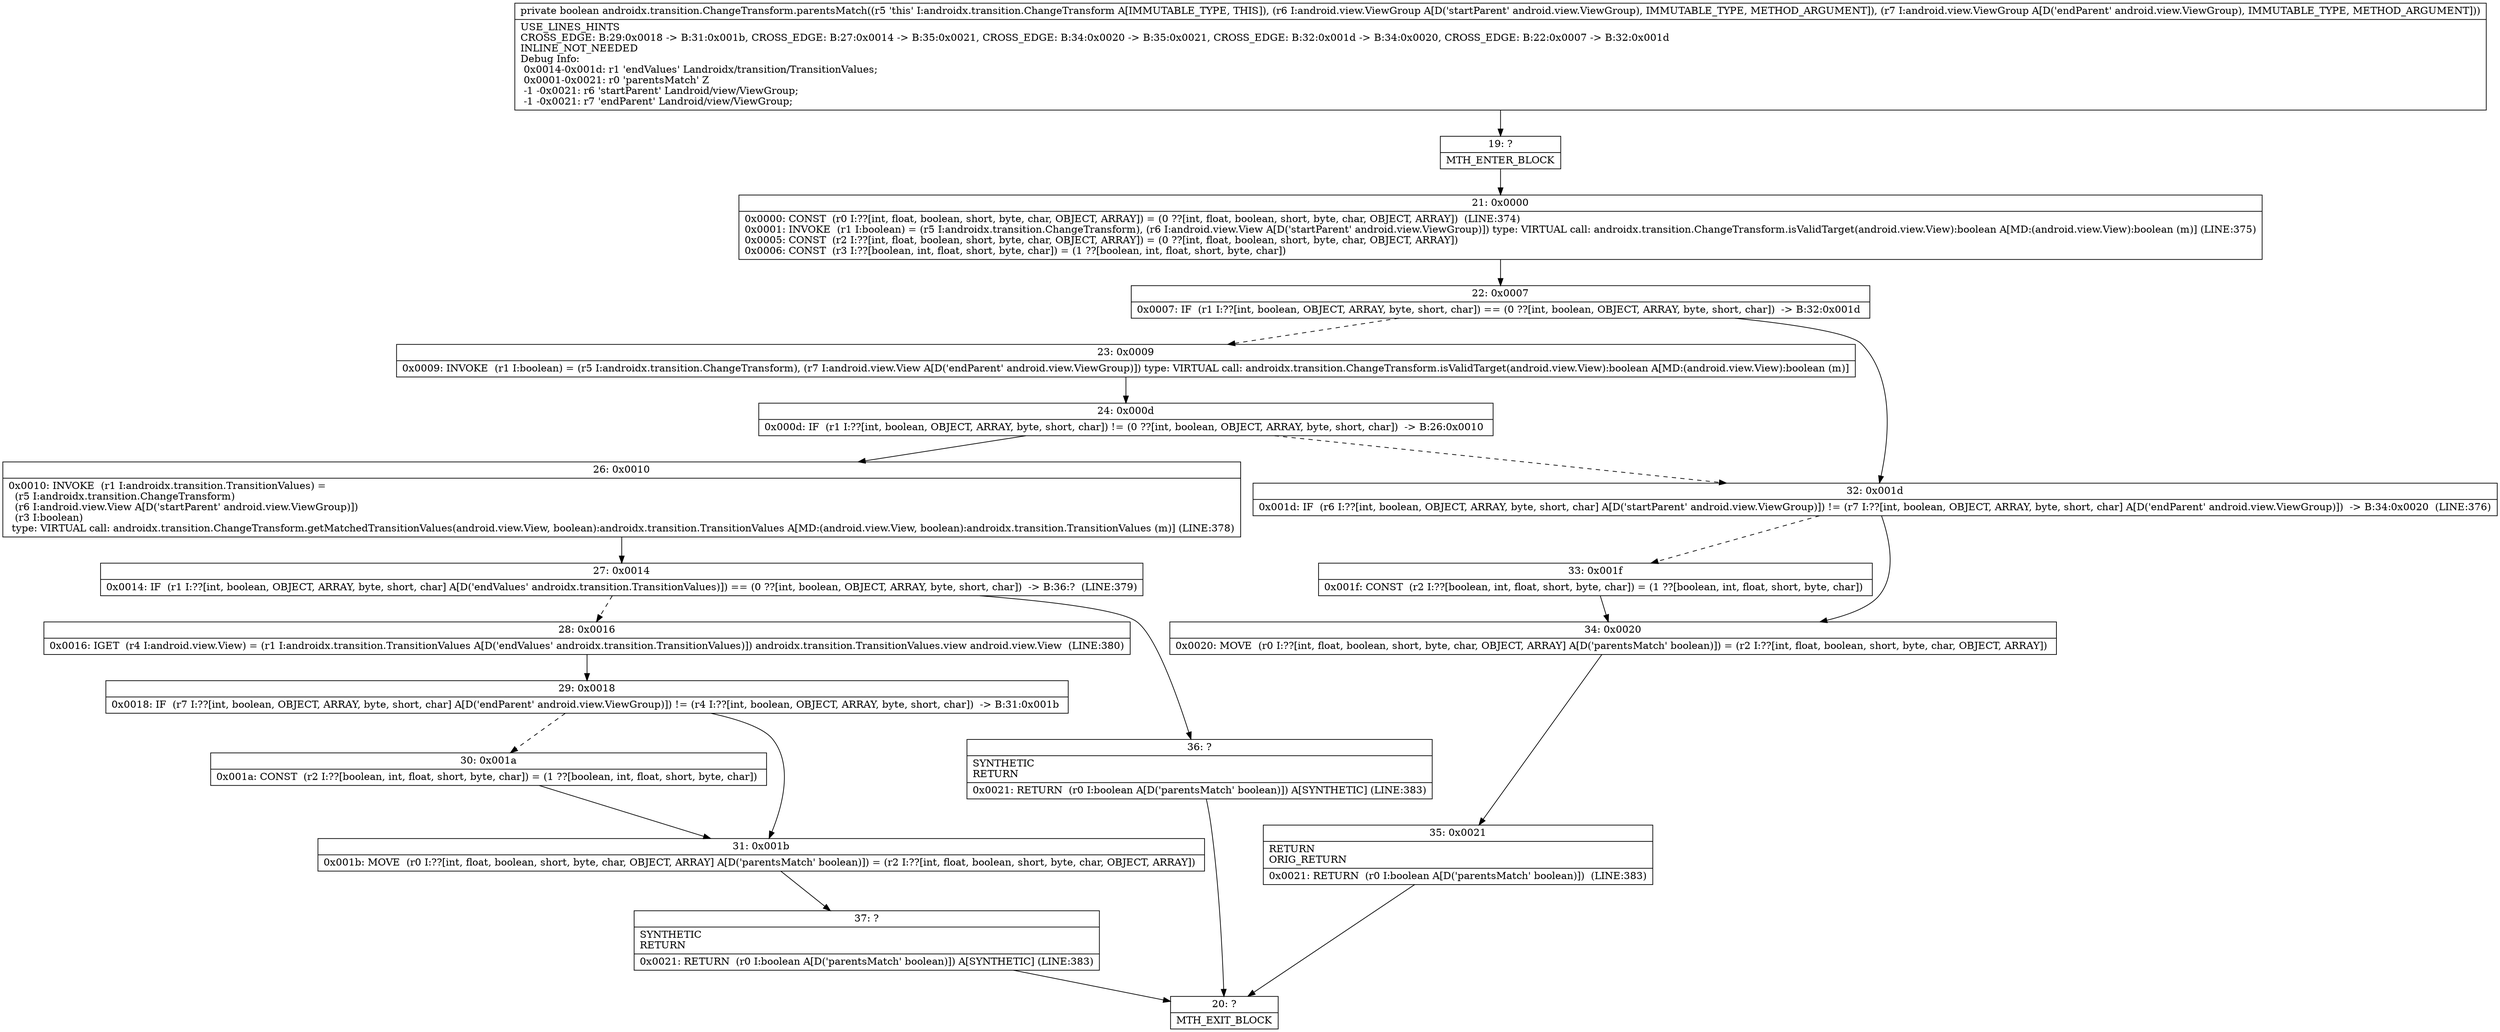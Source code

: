digraph "CFG forandroidx.transition.ChangeTransform.parentsMatch(Landroid\/view\/ViewGroup;Landroid\/view\/ViewGroup;)Z" {
Node_19 [shape=record,label="{19\:\ ?|MTH_ENTER_BLOCK\l}"];
Node_21 [shape=record,label="{21\:\ 0x0000|0x0000: CONST  (r0 I:??[int, float, boolean, short, byte, char, OBJECT, ARRAY]) = (0 ??[int, float, boolean, short, byte, char, OBJECT, ARRAY])  (LINE:374)\l0x0001: INVOKE  (r1 I:boolean) = (r5 I:androidx.transition.ChangeTransform), (r6 I:android.view.View A[D('startParent' android.view.ViewGroup)]) type: VIRTUAL call: androidx.transition.ChangeTransform.isValidTarget(android.view.View):boolean A[MD:(android.view.View):boolean (m)] (LINE:375)\l0x0005: CONST  (r2 I:??[int, float, boolean, short, byte, char, OBJECT, ARRAY]) = (0 ??[int, float, boolean, short, byte, char, OBJECT, ARRAY]) \l0x0006: CONST  (r3 I:??[boolean, int, float, short, byte, char]) = (1 ??[boolean, int, float, short, byte, char]) \l}"];
Node_22 [shape=record,label="{22\:\ 0x0007|0x0007: IF  (r1 I:??[int, boolean, OBJECT, ARRAY, byte, short, char]) == (0 ??[int, boolean, OBJECT, ARRAY, byte, short, char])  \-\> B:32:0x001d \l}"];
Node_23 [shape=record,label="{23\:\ 0x0009|0x0009: INVOKE  (r1 I:boolean) = (r5 I:androidx.transition.ChangeTransform), (r7 I:android.view.View A[D('endParent' android.view.ViewGroup)]) type: VIRTUAL call: androidx.transition.ChangeTransform.isValidTarget(android.view.View):boolean A[MD:(android.view.View):boolean (m)]\l}"];
Node_24 [shape=record,label="{24\:\ 0x000d|0x000d: IF  (r1 I:??[int, boolean, OBJECT, ARRAY, byte, short, char]) != (0 ??[int, boolean, OBJECT, ARRAY, byte, short, char])  \-\> B:26:0x0010 \l}"];
Node_26 [shape=record,label="{26\:\ 0x0010|0x0010: INVOKE  (r1 I:androidx.transition.TransitionValues) = \l  (r5 I:androidx.transition.ChangeTransform)\l  (r6 I:android.view.View A[D('startParent' android.view.ViewGroup)])\l  (r3 I:boolean)\l type: VIRTUAL call: androidx.transition.ChangeTransform.getMatchedTransitionValues(android.view.View, boolean):androidx.transition.TransitionValues A[MD:(android.view.View, boolean):androidx.transition.TransitionValues (m)] (LINE:378)\l}"];
Node_27 [shape=record,label="{27\:\ 0x0014|0x0014: IF  (r1 I:??[int, boolean, OBJECT, ARRAY, byte, short, char] A[D('endValues' androidx.transition.TransitionValues)]) == (0 ??[int, boolean, OBJECT, ARRAY, byte, short, char])  \-\> B:36:?  (LINE:379)\l}"];
Node_28 [shape=record,label="{28\:\ 0x0016|0x0016: IGET  (r4 I:android.view.View) = (r1 I:androidx.transition.TransitionValues A[D('endValues' androidx.transition.TransitionValues)]) androidx.transition.TransitionValues.view android.view.View  (LINE:380)\l}"];
Node_29 [shape=record,label="{29\:\ 0x0018|0x0018: IF  (r7 I:??[int, boolean, OBJECT, ARRAY, byte, short, char] A[D('endParent' android.view.ViewGroup)]) != (r4 I:??[int, boolean, OBJECT, ARRAY, byte, short, char])  \-\> B:31:0x001b \l}"];
Node_30 [shape=record,label="{30\:\ 0x001a|0x001a: CONST  (r2 I:??[boolean, int, float, short, byte, char]) = (1 ??[boolean, int, float, short, byte, char]) \l}"];
Node_31 [shape=record,label="{31\:\ 0x001b|0x001b: MOVE  (r0 I:??[int, float, boolean, short, byte, char, OBJECT, ARRAY] A[D('parentsMatch' boolean)]) = (r2 I:??[int, float, boolean, short, byte, char, OBJECT, ARRAY]) \l}"];
Node_37 [shape=record,label="{37\:\ ?|SYNTHETIC\lRETURN\l|0x0021: RETURN  (r0 I:boolean A[D('parentsMatch' boolean)]) A[SYNTHETIC] (LINE:383)\l}"];
Node_20 [shape=record,label="{20\:\ ?|MTH_EXIT_BLOCK\l}"];
Node_36 [shape=record,label="{36\:\ ?|SYNTHETIC\lRETURN\l|0x0021: RETURN  (r0 I:boolean A[D('parentsMatch' boolean)]) A[SYNTHETIC] (LINE:383)\l}"];
Node_32 [shape=record,label="{32\:\ 0x001d|0x001d: IF  (r6 I:??[int, boolean, OBJECT, ARRAY, byte, short, char] A[D('startParent' android.view.ViewGroup)]) != (r7 I:??[int, boolean, OBJECT, ARRAY, byte, short, char] A[D('endParent' android.view.ViewGroup)])  \-\> B:34:0x0020  (LINE:376)\l}"];
Node_33 [shape=record,label="{33\:\ 0x001f|0x001f: CONST  (r2 I:??[boolean, int, float, short, byte, char]) = (1 ??[boolean, int, float, short, byte, char]) \l}"];
Node_34 [shape=record,label="{34\:\ 0x0020|0x0020: MOVE  (r0 I:??[int, float, boolean, short, byte, char, OBJECT, ARRAY] A[D('parentsMatch' boolean)]) = (r2 I:??[int, float, boolean, short, byte, char, OBJECT, ARRAY]) \l}"];
Node_35 [shape=record,label="{35\:\ 0x0021|RETURN\lORIG_RETURN\l|0x0021: RETURN  (r0 I:boolean A[D('parentsMatch' boolean)])  (LINE:383)\l}"];
MethodNode[shape=record,label="{private boolean androidx.transition.ChangeTransform.parentsMatch((r5 'this' I:androidx.transition.ChangeTransform A[IMMUTABLE_TYPE, THIS]), (r6 I:android.view.ViewGroup A[D('startParent' android.view.ViewGroup), IMMUTABLE_TYPE, METHOD_ARGUMENT]), (r7 I:android.view.ViewGroup A[D('endParent' android.view.ViewGroup), IMMUTABLE_TYPE, METHOD_ARGUMENT]))  | USE_LINES_HINTS\lCROSS_EDGE: B:29:0x0018 \-\> B:31:0x001b, CROSS_EDGE: B:27:0x0014 \-\> B:35:0x0021, CROSS_EDGE: B:34:0x0020 \-\> B:35:0x0021, CROSS_EDGE: B:32:0x001d \-\> B:34:0x0020, CROSS_EDGE: B:22:0x0007 \-\> B:32:0x001d\lINLINE_NOT_NEEDED\lDebug Info:\l  0x0014\-0x001d: r1 'endValues' Landroidx\/transition\/TransitionValues;\l  0x0001\-0x0021: r0 'parentsMatch' Z\l  \-1 \-0x0021: r6 'startParent' Landroid\/view\/ViewGroup;\l  \-1 \-0x0021: r7 'endParent' Landroid\/view\/ViewGroup;\l}"];
MethodNode -> Node_19;Node_19 -> Node_21;
Node_21 -> Node_22;
Node_22 -> Node_23[style=dashed];
Node_22 -> Node_32;
Node_23 -> Node_24;
Node_24 -> Node_26;
Node_24 -> Node_32[style=dashed];
Node_26 -> Node_27;
Node_27 -> Node_28[style=dashed];
Node_27 -> Node_36;
Node_28 -> Node_29;
Node_29 -> Node_30[style=dashed];
Node_29 -> Node_31;
Node_30 -> Node_31;
Node_31 -> Node_37;
Node_37 -> Node_20;
Node_36 -> Node_20;
Node_32 -> Node_33[style=dashed];
Node_32 -> Node_34;
Node_33 -> Node_34;
Node_34 -> Node_35;
Node_35 -> Node_20;
}


